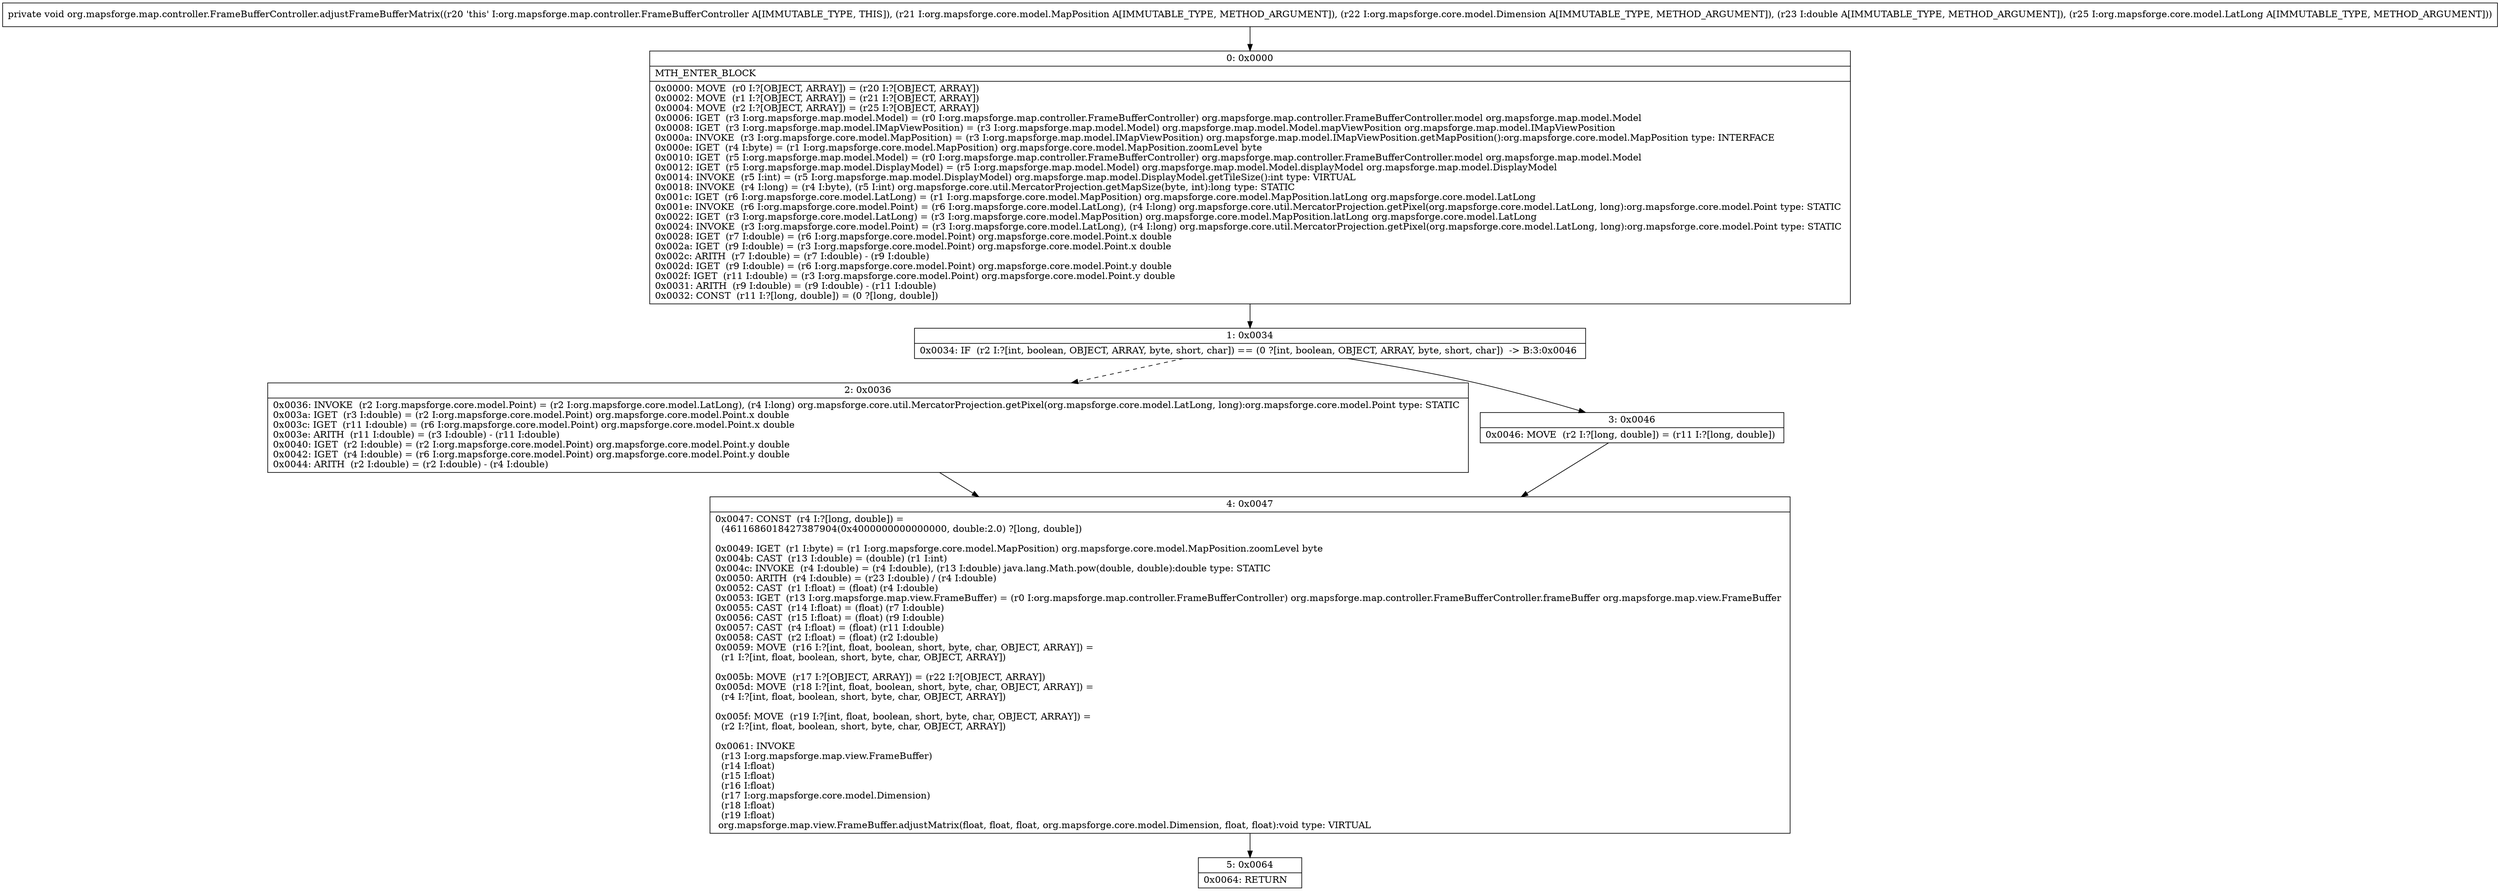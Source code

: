 digraph "CFG fororg.mapsforge.map.controller.FrameBufferController.adjustFrameBufferMatrix(Lorg\/mapsforge\/core\/model\/MapPosition;Lorg\/mapsforge\/core\/model\/Dimension;DLorg\/mapsforge\/core\/model\/LatLong;)V" {
Node_0 [shape=record,label="{0\:\ 0x0000|MTH_ENTER_BLOCK\l|0x0000: MOVE  (r0 I:?[OBJECT, ARRAY]) = (r20 I:?[OBJECT, ARRAY]) \l0x0002: MOVE  (r1 I:?[OBJECT, ARRAY]) = (r21 I:?[OBJECT, ARRAY]) \l0x0004: MOVE  (r2 I:?[OBJECT, ARRAY]) = (r25 I:?[OBJECT, ARRAY]) \l0x0006: IGET  (r3 I:org.mapsforge.map.model.Model) = (r0 I:org.mapsforge.map.controller.FrameBufferController) org.mapsforge.map.controller.FrameBufferController.model org.mapsforge.map.model.Model \l0x0008: IGET  (r3 I:org.mapsforge.map.model.IMapViewPosition) = (r3 I:org.mapsforge.map.model.Model) org.mapsforge.map.model.Model.mapViewPosition org.mapsforge.map.model.IMapViewPosition \l0x000a: INVOKE  (r3 I:org.mapsforge.core.model.MapPosition) = (r3 I:org.mapsforge.map.model.IMapViewPosition) org.mapsforge.map.model.IMapViewPosition.getMapPosition():org.mapsforge.core.model.MapPosition type: INTERFACE \l0x000e: IGET  (r4 I:byte) = (r1 I:org.mapsforge.core.model.MapPosition) org.mapsforge.core.model.MapPosition.zoomLevel byte \l0x0010: IGET  (r5 I:org.mapsforge.map.model.Model) = (r0 I:org.mapsforge.map.controller.FrameBufferController) org.mapsforge.map.controller.FrameBufferController.model org.mapsforge.map.model.Model \l0x0012: IGET  (r5 I:org.mapsforge.map.model.DisplayModel) = (r5 I:org.mapsforge.map.model.Model) org.mapsforge.map.model.Model.displayModel org.mapsforge.map.model.DisplayModel \l0x0014: INVOKE  (r5 I:int) = (r5 I:org.mapsforge.map.model.DisplayModel) org.mapsforge.map.model.DisplayModel.getTileSize():int type: VIRTUAL \l0x0018: INVOKE  (r4 I:long) = (r4 I:byte), (r5 I:int) org.mapsforge.core.util.MercatorProjection.getMapSize(byte, int):long type: STATIC \l0x001c: IGET  (r6 I:org.mapsforge.core.model.LatLong) = (r1 I:org.mapsforge.core.model.MapPosition) org.mapsforge.core.model.MapPosition.latLong org.mapsforge.core.model.LatLong \l0x001e: INVOKE  (r6 I:org.mapsforge.core.model.Point) = (r6 I:org.mapsforge.core.model.LatLong), (r4 I:long) org.mapsforge.core.util.MercatorProjection.getPixel(org.mapsforge.core.model.LatLong, long):org.mapsforge.core.model.Point type: STATIC \l0x0022: IGET  (r3 I:org.mapsforge.core.model.LatLong) = (r3 I:org.mapsforge.core.model.MapPosition) org.mapsforge.core.model.MapPosition.latLong org.mapsforge.core.model.LatLong \l0x0024: INVOKE  (r3 I:org.mapsforge.core.model.Point) = (r3 I:org.mapsforge.core.model.LatLong), (r4 I:long) org.mapsforge.core.util.MercatorProjection.getPixel(org.mapsforge.core.model.LatLong, long):org.mapsforge.core.model.Point type: STATIC \l0x0028: IGET  (r7 I:double) = (r6 I:org.mapsforge.core.model.Point) org.mapsforge.core.model.Point.x double \l0x002a: IGET  (r9 I:double) = (r3 I:org.mapsforge.core.model.Point) org.mapsforge.core.model.Point.x double \l0x002c: ARITH  (r7 I:double) = (r7 I:double) \- (r9 I:double) \l0x002d: IGET  (r9 I:double) = (r6 I:org.mapsforge.core.model.Point) org.mapsforge.core.model.Point.y double \l0x002f: IGET  (r11 I:double) = (r3 I:org.mapsforge.core.model.Point) org.mapsforge.core.model.Point.y double \l0x0031: ARITH  (r9 I:double) = (r9 I:double) \- (r11 I:double) \l0x0032: CONST  (r11 I:?[long, double]) = (0 ?[long, double]) \l}"];
Node_1 [shape=record,label="{1\:\ 0x0034|0x0034: IF  (r2 I:?[int, boolean, OBJECT, ARRAY, byte, short, char]) == (0 ?[int, boolean, OBJECT, ARRAY, byte, short, char])  \-\> B:3:0x0046 \l}"];
Node_2 [shape=record,label="{2\:\ 0x0036|0x0036: INVOKE  (r2 I:org.mapsforge.core.model.Point) = (r2 I:org.mapsforge.core.model.LatLong), (r4 I:long) org.mapsforge.core.util.MercatorProjection.getPixel(org.mapsforge.core.model.LatLong, long):org.mapsforge.core.model.Point type: STATIC \l0x003a: IGET  (r3 I:double) = (r2 I:org.mapsforge.core.model.Point) org.mapsforge.core.model.Point.x double \l0x003c: IGET  (r11 I:double) = (r6 I:org.mapsforge.core.model.Point) org.mapsforge.core.model.Point.x double \l0x003e: ARITH  (r11 I:double) = (r3 I:double) \- (r11 I:double) \l0x0040: IGET  (r2 I:double) = (r2 I:org.mapsforge.core.model.Point) org.mapsforge.core.model.Point.y double \l0x0042: IGET  (r4 I:double) = (r6 I:org.mapsforge.core.model.Point) org.mapsforge.core.model.Point.y double \l0x0044: ARITH  (r2 I:double) = (r2 I:double) \- (r4 I:double) \l}"];
Node_3 [shape=record,label="{3\:\ 0x0046|0x0046: MOVE  (r2 I:?[long, double]) = (r11 I:?[long, double]) \l}"];
Node_4 [shape=record,label="{4\:\ 0x0047|0x0047: CONST  (r4 I:?[long, double]) = \l  (4611686018427387904(0x4000000000000000, double:2.0) ?[long, double])\l \l0x0049: IGET  (r1 I:byte) = (r1 I:org.mapsforge.core.model.MapPosition) org.mapsforge.core.model.MapPosition.zoomLevel byte \l0x004b: CAST  (r13 I:double) = (double) (r1 I:int) \l0x004c: INVOKE  (r4 I:double) = (r4 I:double), (r13 I:double) java.lang.Math.pow(double, double):double type: STATIC \l0x0050: ARITH  (r4 I:double) = (r23 I:double) \/ (r4 I:double) \l0x0052: CAST  (r1 I:float) = (float) (r4 I:double) \l0x0053: IGET  (r13 I:org.mapsforge.map.view.FrameBuffer) = (r0 I:org.mapsforge.map.controller.FrameBufferController) org.mapsforge.map.controller.FrameBufferController.frameBuffer org.mapsforge.map.view.FrameBuffer \l0x0055: CAST  (r14 I:float) = (float) (r7 I:double) \l0x0056: CAST  (r15 I:float) = (float) (r9 I:double) \l0x0057: CAST  (r4 I:float) = (float) (r11 I:double) \l0x0058: CAST  (r2 I:float) = (float) (r2 I:double) \l0x0059: MOVE  (r16 I:?[int, float, boolean, short, byte, char, OBJECT, ARRAY]) = \l  (r1 I:?[int, float, boolean, short, byte, char, OBJECT, ARRAY])\l \l0x005b: MOVE  (r17 I:?[OBJECT, ARRAY]) = (r22 I:?[OBJECT, ARRAY]) \l0x005d: MOVE  (r18 I:?[int, float, boolean, short, byte, char, OBJECT, ARRAY]) = \l  (r4 I:?[int, float, boolean, short, byte, char, OBJECT, ARRAY])\l \l0x005f: MOVE  (r19 I:?[int, float, boolean, short, byte, char, OBJECT, ARRAY]) = \l  (r2 I:?[int, float, boolean, short, byte, char, OBJECT, ARRAY])\l \l0x0061: INVOKE  \l  (r13 I:org.mapsforge.map.view.FrameBuffer)\l  (r14 I:float)\l  (r15 I:float)\l  (r16 I:float)\l  (r17 I:org.mapsforge.core.model.Dimension)\l  (r18 I:float)\l  (r19 I:float)\l org.mapsforge.map.view.FrameBuffer.adjustMatrix(float, float, float, org.mapsforge.core.model.Dimension, float, float):void type: VIRTUAL \l}"];
Node_5 [shape=record,label="{5\:\ 0x0064|0x0064: RETURN   \l}"];
MethodNode[shape=record,label="{private void org.mapsforge.map.controller.FrameBufferController.adjustFrameBufferMatrix((r20 'this' I:org.mapsforge.map.controller.FrameBufferController A[IMMUTABLE_TYPE, THIS]), (r21 I:org.mapsforge.core.model.MapPosition A[IMMUTABLE_TYPE, METHOD_ARGUMENT]), (r22 I:org.mapsforge.core.model.Dimension A[IMMUTABLE_TYPE, METHOD_ARGUMENT]), (r23 I:double A[IMMUTABLE_TYPE, METHOD_ARGUMENT]), (r25 I:org.mapsforge.core.model.LatLong A[IMMUTABLE_TYPE, METHOD_ARGUMENT])) }"];
MethodNode -> Node_0;
Node_0 -> Node_1;
Node_1 -> Node_2[style=dashed];
Node_1 -> Node_3;
Node_2 -> Node_4;
Node_3 -> Node_4;
Node_4 -> Node_5;
}

